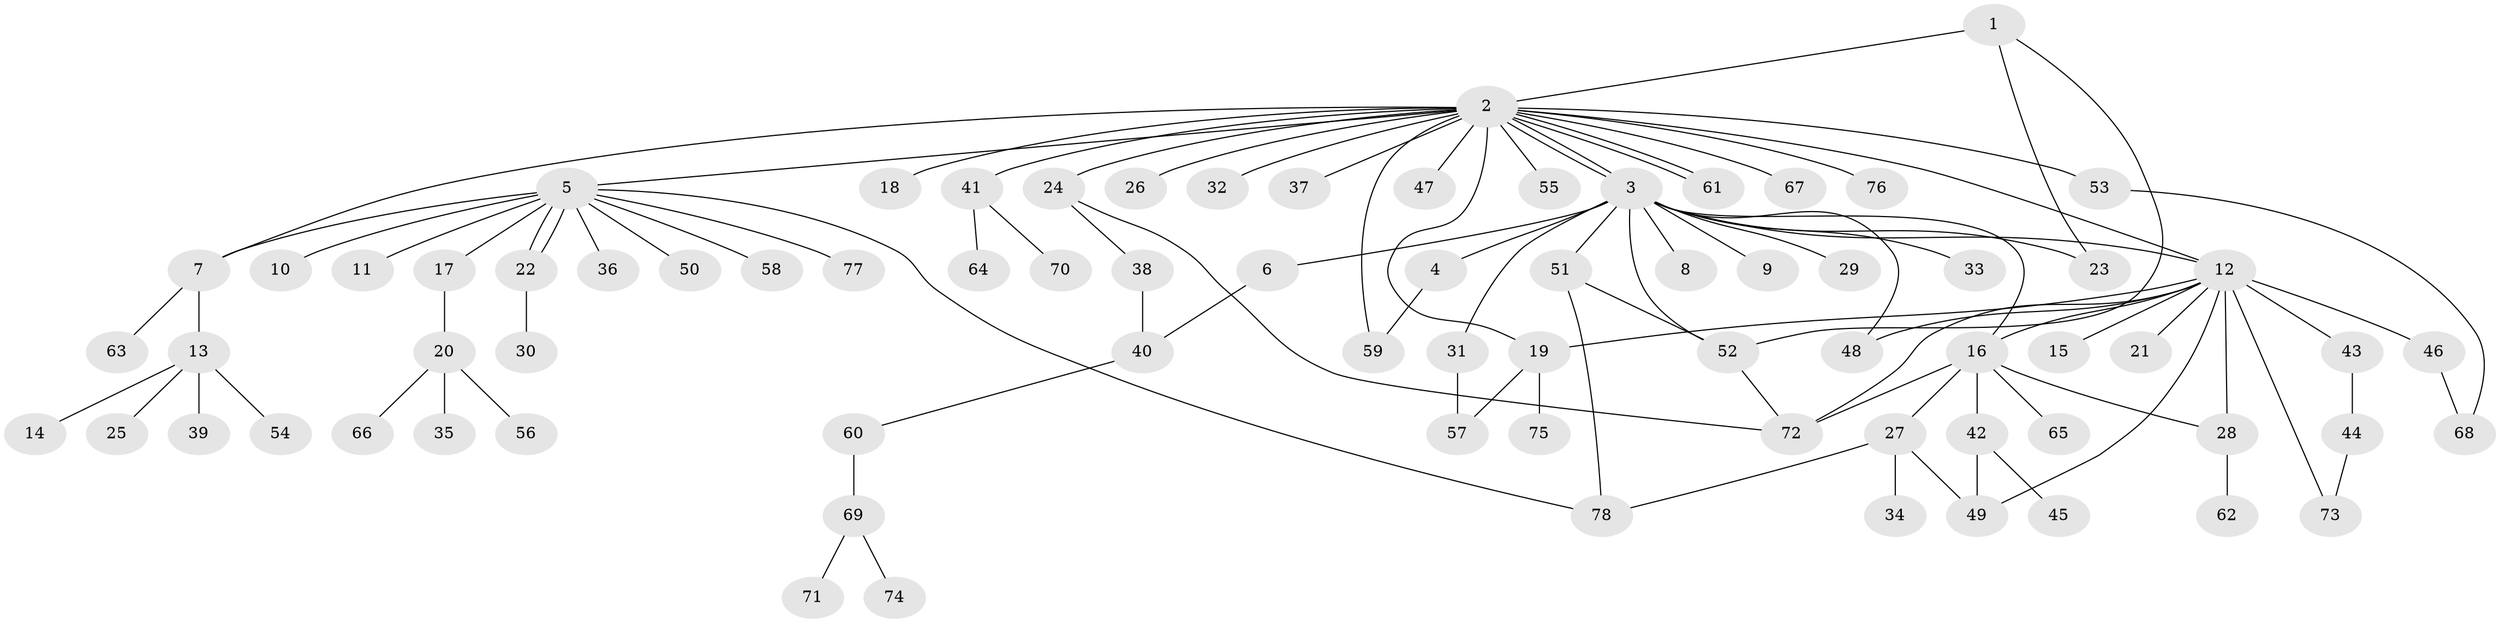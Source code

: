 // Generated by graph-tools (version 1.1) at 2025/49/03/09/25 03:49:57]
// undirected, 78 vertices, 101 edges
graph export_dot {
graph [start="1"]
  node [color=gray90,style=filled];
  1;
  2;
  3;
  4;
  5;
  6;
  7;
  8;
  9;
  10;
  11;
  12;
  13;
  14;
  15;
  16;
  17;
  18;
  19;
  20;
  21;
  22;
  23;
  24;
  25;
  26;
  27;
  28;
  29;
  30;
  31;
  32;
  33;
  34;
  35;
  36;
  37;
  38;
  39;
  40;
  41;
  42;
  43;
  44;
  45;
  46;
  47;
  48;
  49;
  50;
  51;
  52;
  53;
  54;
  55;
  56;
  57;
  58;
  59;
  60;
  61;
  62;
  63;
  64;
  65;
  66;
  67;
  68;
  69;
  70;
  71;
  72;
  73;
  74;
  75;
  76;
  77;
  78;
  1 -- 2;
  1 -- 23;
  1 -- 52;
  2 -- 3;
  2 -- 3;
  2 -- 5;
  2 -- 7;
  2 -- 12;
  2 -- 18;
  2 -- 19;
  2 -- 24;
  2 -- 26;
  2 -- 32;
  2 -- 37;
  2 -- 41;
  2 -- 47;
  2 -- 53;
  2 -- 55;
  2 -- 59;
  2 -- 61;
  2 -- 61;
  2 -- 67;
  2 -- 76;
  3 -- 4;
  3 -- 6;
  3 -- 8;
  3 -- 9;
  3 -- 12;
  3 -- 16;
  3 -- 23;
  3 -- 29;
  3 -- 31;
  3 -- 33;
  3 -- 48;
  3 -- 51;
  3 -- 52;
  4 -- 59;
  5 -- 7;
  5 -- 10;
  5 -- 11;
  5 -- 17;
  5 -- 22;
  5 -- 22;
  5 -- 36;
  5 -- 50;
  5 -- 58;
  5 -- 77;
  5 -- 78;
  6 -- 40;
  7 -- 13;
  7 -- 63;
  12 -- 15;
  12 -- 16;
  12 -- 19;
  12 -- 21;
  12 -- 28;
  12 -- 43;
  12 -- 46;
  12 -- 48;
  12 -- 49;
  12 -- 72;
  12 -- 73;
  13 -- 14;
  13 -- 25;
  13 -- 39;
  13 -- 54;
  16 -- 27;
  16 -- 28;
  16 -- 42;
  16 -- 65;
  16 -- 72;
  17 -- 20;
  19 -- 57;
  19 -- 75;
  20 -- 35;
  20 -- 56;
  20 -- 66;
  22 -- 30;
  24 -- 38;
  24 -- 72;
  27 -- 34;
  27 -- 49;
  27 -- 78;
  28 -- 62;
  31 -- 57;
  38 -- 40;
  40 -- 60;
  41 -- 64;
  41 -- 70;
  42 -- 45;
  42 -- 49;
  43 -- 44;
  44 -- 73;
  46 -- 68;
  51 -- 52;
  51 -- 78;
  52 -- 72;
  53 -- 68;
  60 -- 69;
  69 -- 71;
  69 -- 74;
}
